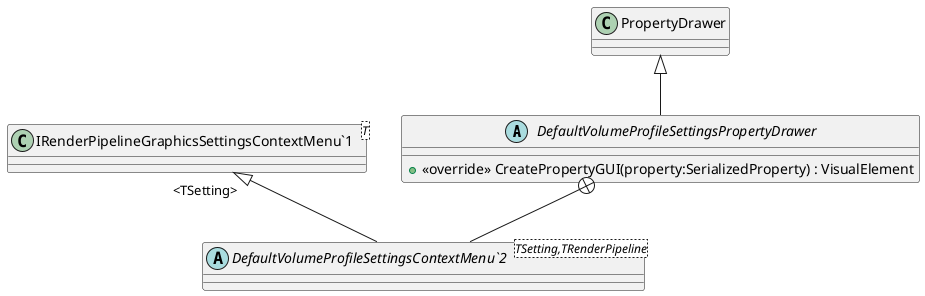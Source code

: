 @startuml
abstract class DefaultVolumeProfileSettingsPropertyDrawer {
    + <<override>> CreatePropertyGUI(property:SerializedProperty) : VisualElement
}
abstract class "DefaultVolumeProfileSettingsContextMenu`2"<TSetting,TRenderPipeline> {
}
class "IRenderPipelineGraphicsSettingsContextMenu`1"<T> {
}
PropertyDrawer <|-- DefaultVolumeProfileSettingsPropertyDrawer
DefaultVolumeProfileSettingsPropertyDrawer +-- "DefaultVolumeProfileSettingsContextMenu`2"
"IRenderPipelineGraphicsSettingsContextMenu`1" "<TSetting>" <|-- "DefaultVolumeProfileSettingsContextMenu`2"
@enduml
